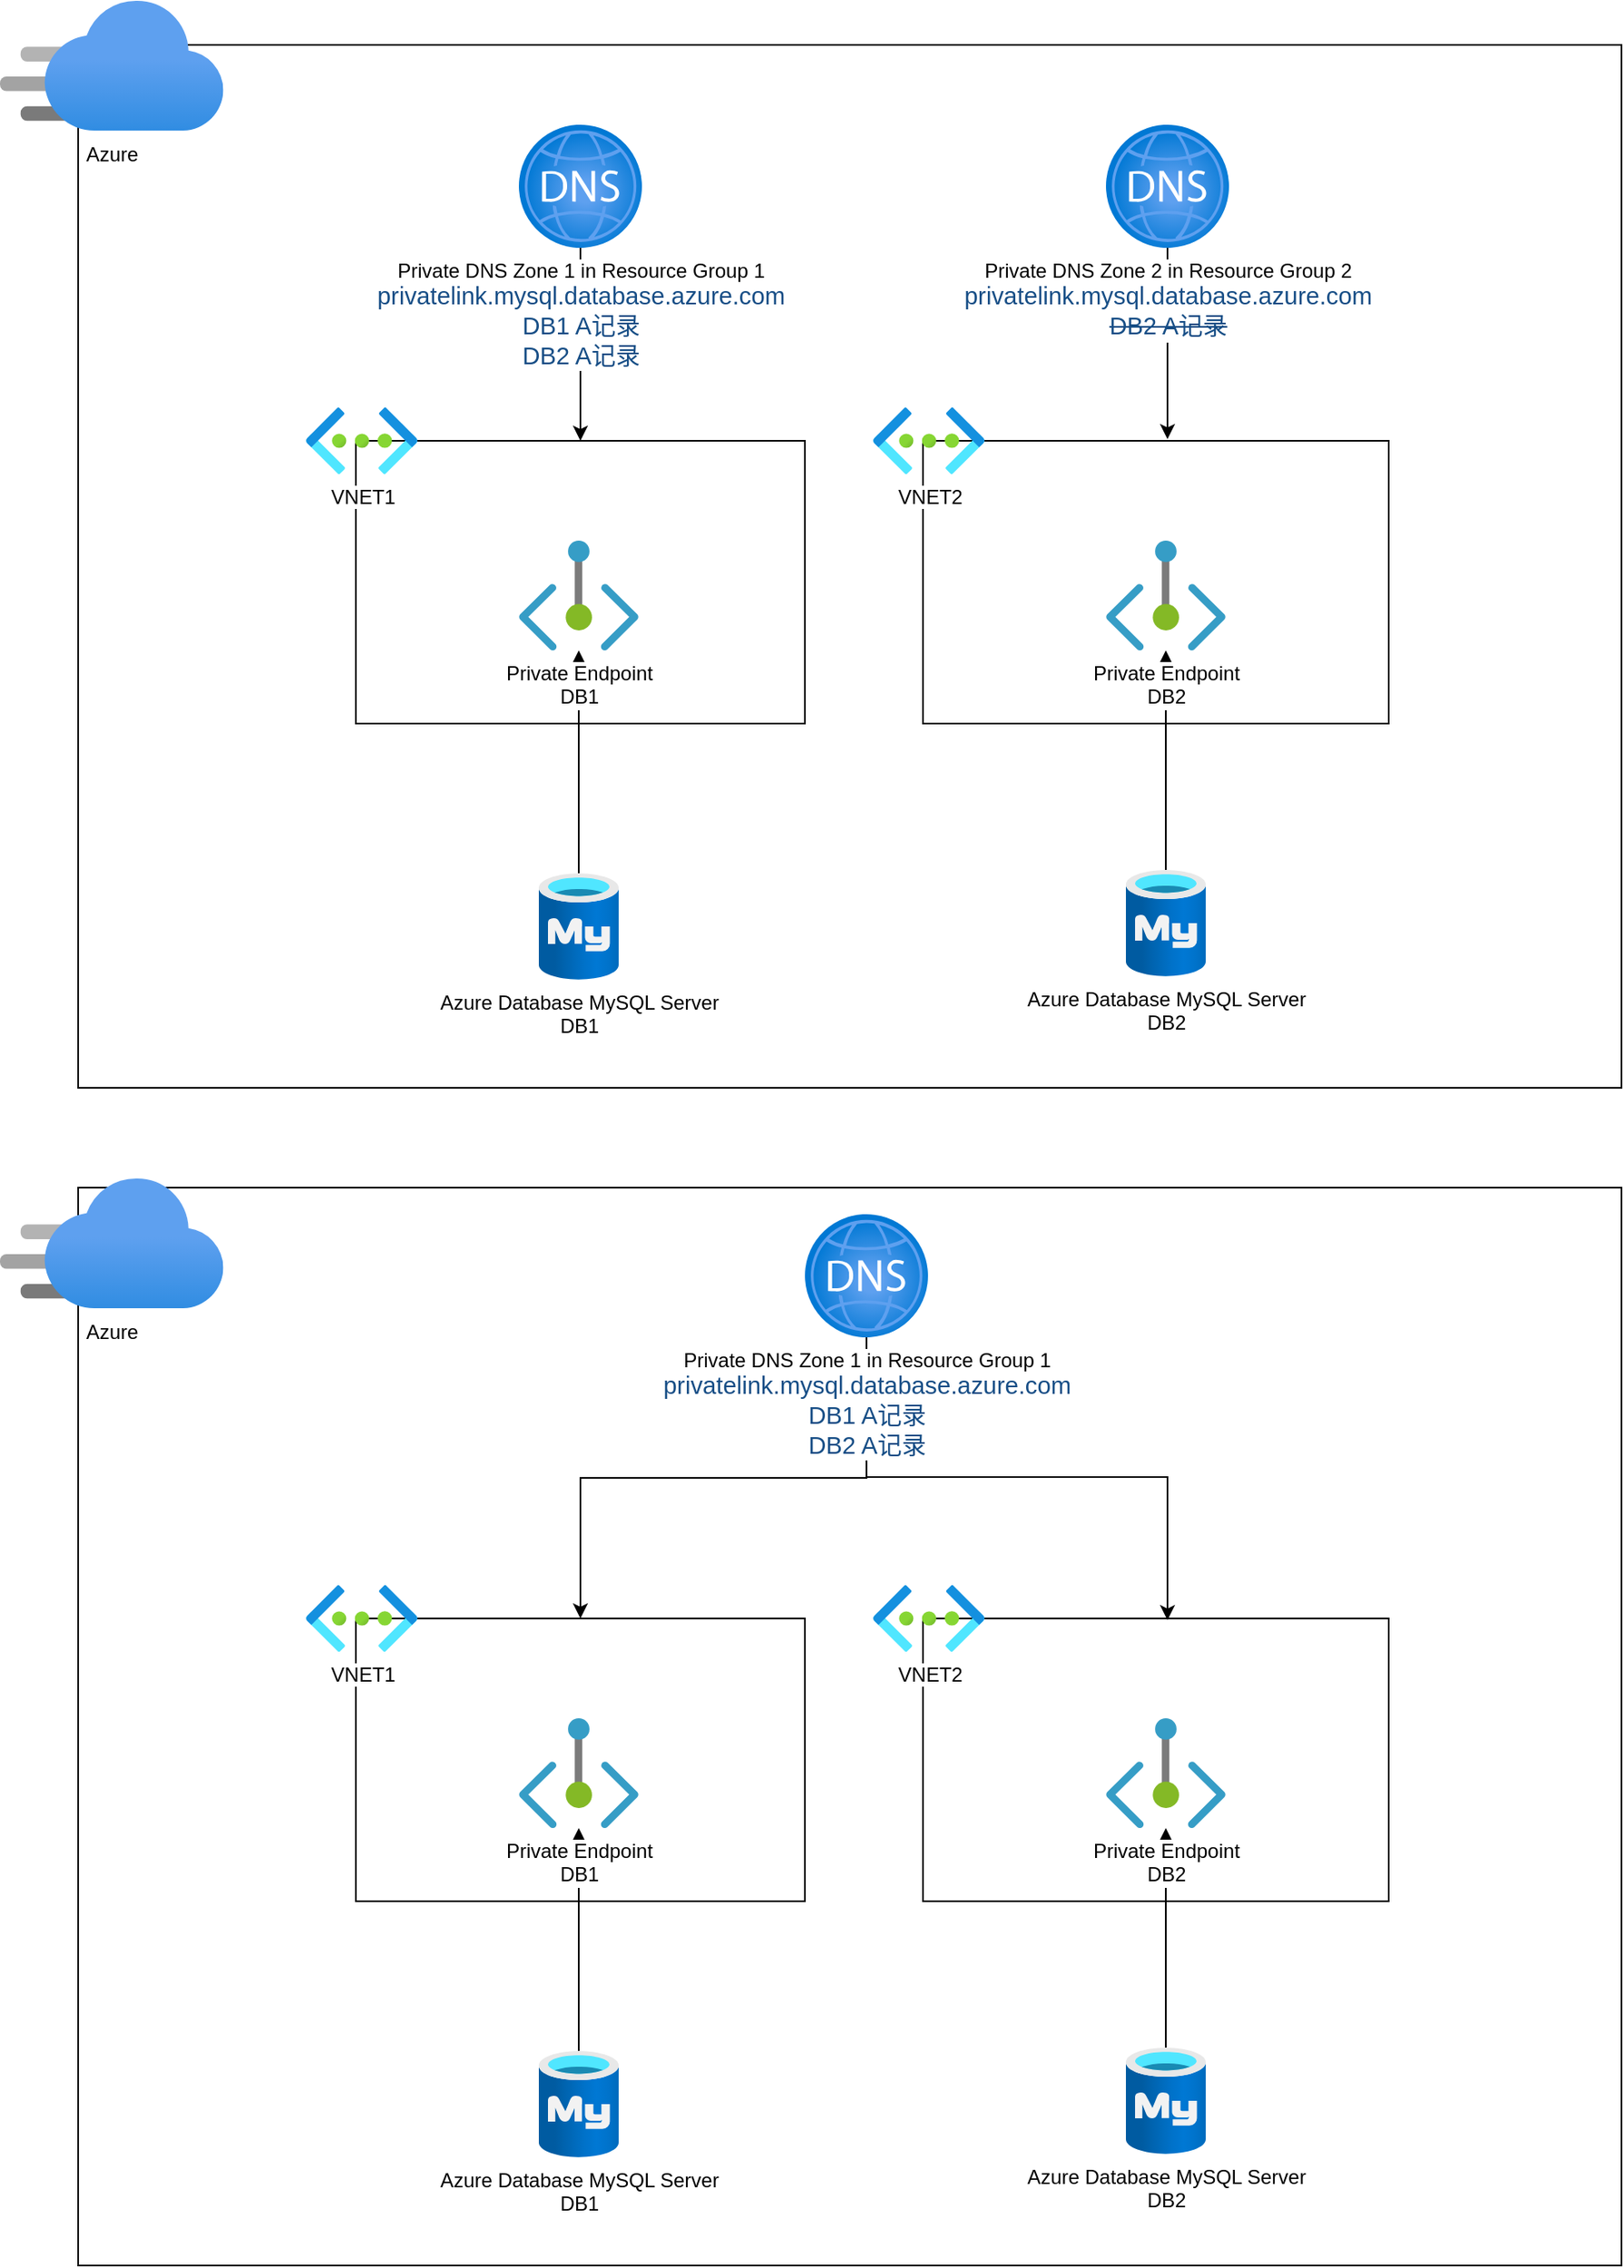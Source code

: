 <mxfile version="18.0.2" type="github">
  <diagram id="qgkdd4oEpCmcMA6bY20Q" name="Page-1">
    <mxGraphModel dx="1422" dy="786" grid="0" gridSize="10" guides="1" tooltips="1" connect="1" arrows="1" fold="1" page="1" pageScale="1" pageWidth="1200" pageHeight="1920" math="0" shadow="0">
      <root>
        <mxCell id="0" />
        <mxCell id="1" parent="0" />
        <mxCell id="UbCEWmo0q7lTJ8ChfkkE-33" value="" style="rounded=0;whiteSpace=wrap;html=1;editable=0;" vertex="1" parent="1">
          <mxGeometry x="117" y="44" width="928" height="627" as="geometry" />
        </mxCell>
        <mxCell id="UbCEWmo0q7lTJ8ChfkkE-1" value="" style="rounded=0;whiteSpace=wrap;html=1;" vertex="1" parent="1">
          <mxGeometry x="284" y="282" width="270" height="170" as="geometry" />
        </mxCell>
        <mxCell id="UbCEWmo0q7lTJ8ChfkkE-2" value="" style="rounded=0;whiteSpace=wrap;html=1;" vertex="1" parent="1">
          <mxGeometry x="625" y="282" width="280" height="170" as="geometry" />
        </mxCell>
        <mxCell id="UbCEWmo0q7lTJ8ChfkkE-4" value="VNET1" style="aspect=fixed;html=1;points=[];align=center;image;fontSize=12;image=img/lib/azure2/networking/Virtual_Networks.svg;" vertex="1" parent="1">
          <mxGeometry x="254" y="262" width="67" height="40" as="geometry" />
        </mxCell>
        <mxCell id="UbCEWmo0q7lTJ8ChfkkE-5" value="VNET2" style="aspect=fixed;html=1;points=[];align=center;image;fontSize=12;image=img/lib/azure2/networking/Virtual_Networks.svg;" vertex="1" parent="1">
          <mxGeometry x="595" y="262" width="67" height="40" as="geometry" />
        </mxCell>
        <mxCell id="UbCEWmo0q7lTJ8ChfkkE-9" style="edgeStyle=orthogonalEdgeStyle;rounded=0;orthogonalLoop=1;jettySize=auto;html=1;entryX=0.5;entryY=0;entryDx=0;entryDy=0;" edge="1" parent="1" source="UbCEWmo0q7lTJ8ChfkkE-6" target="UbCEWmo0q7lTJ8ChfkkE-1">
          <mxGeometry relative="1" as="geometry" />
        </mxCell>
        <mxCell id="UbCEWmo0q7lTJ8ChfkkE-6" value="Private DNS Zone 1 in Resource Group 1&lt;br&gt;&lt;span style=&quot;color: rgb(23, 78, 134); font-family: Calibri, sans-serif, serif, EmojiFont; font-size: 14.667px; text-align: start;&quot;&gt;privatelink.mysql.database.azure.com&lt;br&gt;DB1 A记录&lt;br&gt;DB2 A记录&lt;br&gt;&lt;/span&gt;" style="aspect=fixed;html=1;points=[];align=center;image;fontSize=12;image=img/lib/azure2/networking/DNS_Zones.svg;" vertex="1" parent="1">
          <mxGeometry x="382" y="92" width="74" height="74" as="geometry" />
        </mxCell>
        <mxCell id="UbCEWmo0q7lTJ8ChfkkE-10" style="edgeStyle=orthogonalEdgeStyle;rounded=0;orthogonalLoop=1;jettySize=auto;html=1;entryX=0.525;entryY=-0.006;entryDx=0;entryDy=0;entryPerimeter=0;" edge="1" parent="1" source="UbCEWmo0q7lTJ8ChfkkE-8" target="UbCEWmo0q7lTJ8ChfkkE-2">
          <mxGeometry relative="1" as="geometry" />
        </mxCell>
        <mxCell id="UbCEWmo0q7lTJ8ChfkkE-8" value="Private DNS Zone 2 in Resource Group 2&lt;br&gt;&lt;span style=&quot;color: rgb(23, 78, 134); font-family: Calibri, sans-serif, serif, EmojiFont; font-size: 14.667px; text-align: start;&quot;&gt;privatelink.mysql.database.azure.com&lt;br&gt;&lt;strike&gt;DB2 A记录&lt;/strike&gt;&lt;br&gt;&lt;/span&gt;" style="aspect=fixed;html=1;points=[];align=center;image;fontSize=12;image=img/lib/azure2/networking/DNS_Zones.svg;" vertex="1" parent="1">
          <mxGeometry x="735" y="92" width="74" height="74" as="geometry" />
        </mxCell>
        <mxCell id="UbCEWmo0q7lTJ8ChfkkE-22" style="edgeStyle=orthogonalEdgeStyle;rounded=0;orthogonalLoop=1;jettySize=auto;html=1;" edge="1" parent="1" source="UbCEWmo0q7lTJ8ChfkkE-11" target="UbCEWmo0q7lTJ8ChfkkE-16">
          <mxGeometry relative="1" as="geometry" />
        </mxCell>
        <mxCell id="UbCEWmo0q7lTJ8ChfkkE-11" value="Azure Database MySQL Server&lt;br&gt;DB1" style="aspect=fixed;html=1;points=[];align=center;image;fontSize=12;image=img/lib/azure2/databases/Azure_Database_MySQL_Server.svg;" vertex="1" parent="1">
          <mxGeometry x="394" y="542" width="48" height="64" as="geometry" />
        </mxCell>
        <mxCell id="UbCEWmo0q7lTJ8ChfkkE-23" style="edgeStyle=orthogonalEdgeStyle;rounded=0;orthogonalLoop=1;jettySize=auto;html=1;" edge="1" parent="1" source="UbCEWmo0q7lTJ8ChfkkE-12" target="UbCEWmo0q7lTJ8ChfkkE-18">
          <mxGeometry relative="1" as="geometry" />
        </mxCell>
        <mxCell id="UbCEWmo0q7lTJ8ChfkkE-12" value="Azure Database MySQL Server&lt;br&gt;DB2" style="aspect=fixed;html=1;points=[];align=center;image;fontSize=12;image=img/lib/azure2/databases/Azure_Database_MySQL_Server.svg;" vertex="1" parent="1">
          <mxGeometry x="747" y="540" width="48" height="64" as="geometry" />
        </mxCell>
        <mxCell id="UbCEWmo0q7lTJ8ChfkkE-16" value="Private Endpoint&lt;br&gt;DB1" style="aspect=fixed;html=1;points=[];align=center;image;fontSize=12;image=img/lib/azure2/networking/Private_Endpoint.svg;" vertex="1" parent="1">
          <mxGeometry x="382" y="342" width="72" height="66" as="geometry" />
        </mxCell>
        <mxCell id="UbCEWmo0q7lTJ8ChfkkE-18" value="Private Endpoint&lt;br&gt;DB2" style="aspect=fixed;html=1;points=[];align=center;image;fontSize=12;image=img/lib/azure2/networking/Private_Endpoint.svg;" vertex="1" parent="1">
          <mxGeometry x="735" y="342" width="72" height="66" as="geometry" />
        </mxCell>
        <mxCell id="UbCEWmo0q7lTJ8ChfkkE-34" value="Azure" style="aspect=fixed;html=1;points=[];align=center;image;fontSize=12;image=img/lib/azure2/networking/CDN_Profiles.svg;" vertex="1" parent="1">
          <mxGeometry x="70" y="17" width="134.3" height="79" as="geometry" />
        </mxCell>
        <mxCell id="UbCEWmo0q7lTJ8ChfkkE-37" value="" style="rounded=0;whiteSpace=wrap;html=1;editable=0;" vertex="1" parent="1">
          <mxGeometry x="117" y="731" width="928" height="648" as="geometry" />
        </mxCell>
        <mxCell id="UbCEWmo0q7lTJ8ChfkkE-38" value="" style="rounded=0;whiteSpace=wrap;html=1;" vertex="1" parent="1">
          <mxGeometry x="284" y="990" width="270" height="170" as="geometry" />
        </mxCell>
        <mxCell id="UbCEWmo0q7lTJ8ChfkkE-39" value="" style="rounded=0;whiteSpace=wrap;html=1;" vertex="1" parent="1">
          <mxGeometry x="625" y="990" width="280" height="170" as="geometry" />
        </mxCell>
        <mxCell id="UbCEWmo0q7lTJ8ChfkkE-40" value="VNET1" style="aspect=fixed;html=1;points=[];align=center;image;fontSize=12;image=img/lib/azure2/networking/Virtual_Networks.svg;" vertex="1" parent="1">
          <mxGeometry x="254" y="970" width="67" height="40" as="geometry" />
        </mxCell>
        <mxCell id="UbCEWmo0q7lTJ8ChfkkE-41" value="VNET2" style="aspect=fixed;html=1;points=[];align=center;image;fontSize=12;image=img/lib/azure2/networking/Virtual_Networks.svg;" vertex="1" parent="1">
          <mxGeometry x="595" y="970" width="67" height="40" as="geometry" />
        </mxCell>
        <mxCell id="UbCEWmo0q7lTJ8ChfkkE-42" style="edgeStyle=orthogonalEdgeStyle;rounded=0;orthogonalLoop=1;jettySize=auto;html=1;entryX=0.5;entryY=0;entryDx=0;entryDy=0;" edge="1" parent="1" source="UbCEWmo0q7lTJ8ChfkkE-43" target="UbCEWmo0q7lTJ8ChfkkE-38">
          <mxGeometry relative="1" as="geometry" />
        </mxCell>
        <mxCell id="UbCEWmo0q7lTJ8ChfkkE-53" style="edgeStyle=orthogonalEdgeStyle;rounded=0;orthogonalLoop=1;jettySize=auto;html=1;entryX=0.525;entryY=0.006;entryDx=0;entryDy=0;entryPerimeter=0;fontFamily=Helvetica;fontSize=12;fontColor=default;exitX=0.5;exitY=1.027;exitDx=0;exitDy=0;exitPerimeter=0;" edge="1" parent="1" source="UbCEWmo0q7lTJ8ChfkkE-43" target="UbCEWmo0q7lTJ8ChfkkE-39">
          <mxGeometry relative="1" as="geometry">
            <Array as="points">
              <mxPoint x="591" y="905" />
              <mxPoint x="772" y="905" />
            </Array>
          </mxGeometry>
        </mxCell>
        <mxCell id="UbCEWmo0q7lTJ8ChfkkE-43" value="Private DNS Zone 1 in Resource Group 1&lt;br&gt;&lt;span style=&quot;color: rgb(23, 78, 134); font-family: Calibri, sans-serif, serif, EmojiFont; font-size: 14.667px; text-align: start;&quot;&gt;privatelink.mysql.database.azure.com&lt;br&gt;DB1 A记录&lt;br&gt;DB2 A记录&lt;br&gt;&lt;/span&gt;" style="aspect=fixed;html=1;points=[];align=center;image;fontSize=12;image=img/lib/azure2/networking/DNS_Zones.svg;" vertex="1" parent="1">
          <mxGeometry x="554" y="747" width="74" height="74" as="geometry" />
        </mxCell>
        <mxCell id="UbCEWmo0q7lTJ8ChfkkE-46" style="edgeStyle=orthogonalEdgeStyle;rounded=0;orthogonalLoop=1;jettySize=auto;html=1;" edge="1" parent="1" source="UbCEWmo0q7lTJ8ChfkkE-47" target="UbCEWmo0q7lTJ8ChfkkE-50">
          <mxGeometry relative="1" as="geometry" />
        </mxCell>
        <mxCell id="UbCEWmo0q7lTJ8ChfkkE-47" value="Azure Database MySQL Server&lt;br&gt;DB1" style="aspect=fixed;html=1;points=[];align=center;image;fontSize=12;image=img/lib/azure2/databases/Azure_Database_MySQL_Server.svg;" vertex="1" parent="1">
          <mxGeometry x="394" y="1250" width="48" height="64" as="geometry" />
        </mxCell>
        <mxCell id="UbCEWmo0q7lTJ8ChfkkE-48" style="edgeStyle=orthogonalEdgeStyle;rounded=0;orthogonalLoop=1;jettySize=auto;html=1;" edge="1" parent="1" source="UbCEWmo0q7lTJ8ChfkkE-49" target="UbCEWmo0q7lTJ8ChfkkE-51">
          <mxGeometry relative="1" as="geometry" />
        </mxCell>
        <mxCell id="UbCEWmo0q7lTJ8ChfkkE-49" value="Azure Database MySQL Server&lt;br&gt;DB2" style="aspect=fixed;html=1;points=[];align=center;image;fontSize=12;image=img/lib/azure2/databases/Azure_Database_MySQL_Server.svg;" vertex="1" parent="1">
          <mxGeometry x="747" y="1248" width="48" height="64" as="geometry" />
        </mxCell>
        <mxCell id="UbCEWmo0q7lTJ8ChfkkE-50" value="Private Endpoint&lt;br&gt;DB1" style="aspect=fixed;html=1;points=[];align=center;image;fontSize=12;image=img/lib/azure2/networking/Private_Endpoint.svg;" vertex="1" parent="1">
          <mxGeometry x="382" y="1050" width="72" height="66" as="geometry" />
        </mxCell>
        <mxCell id="UbCEWmo0q7lTJ8ChfkkE-51" value="Private Endpoint&lt;br&gt;DB2" style="aspect=fixed;html=1;points=[];align=center;image;fontSize=12;image=img/lib/azure2/networking/Private_Endpoint.svg;" vertex="1" parent="1">
          <mxGeometry x="735" y="1050" width="72" height="66" as="geometry" />
        </mxCell>
        <mxCell id="UbCEWmo0q7lTJ8ChfkkE-52" value="Azure" style="aspect=fixed;html=1;points=[];align=center;image;fontSize=12;image=img/lib/azure2/networking/CDN_Profiles.svg;" vertex="1" parent="1">
          <mxGeometry x="70" y="725" width="134.3" height="79" as="geometry" />
        </mxCell>
      </root>
    </mxGraphModel>
  </diagram>
</mxfile>
